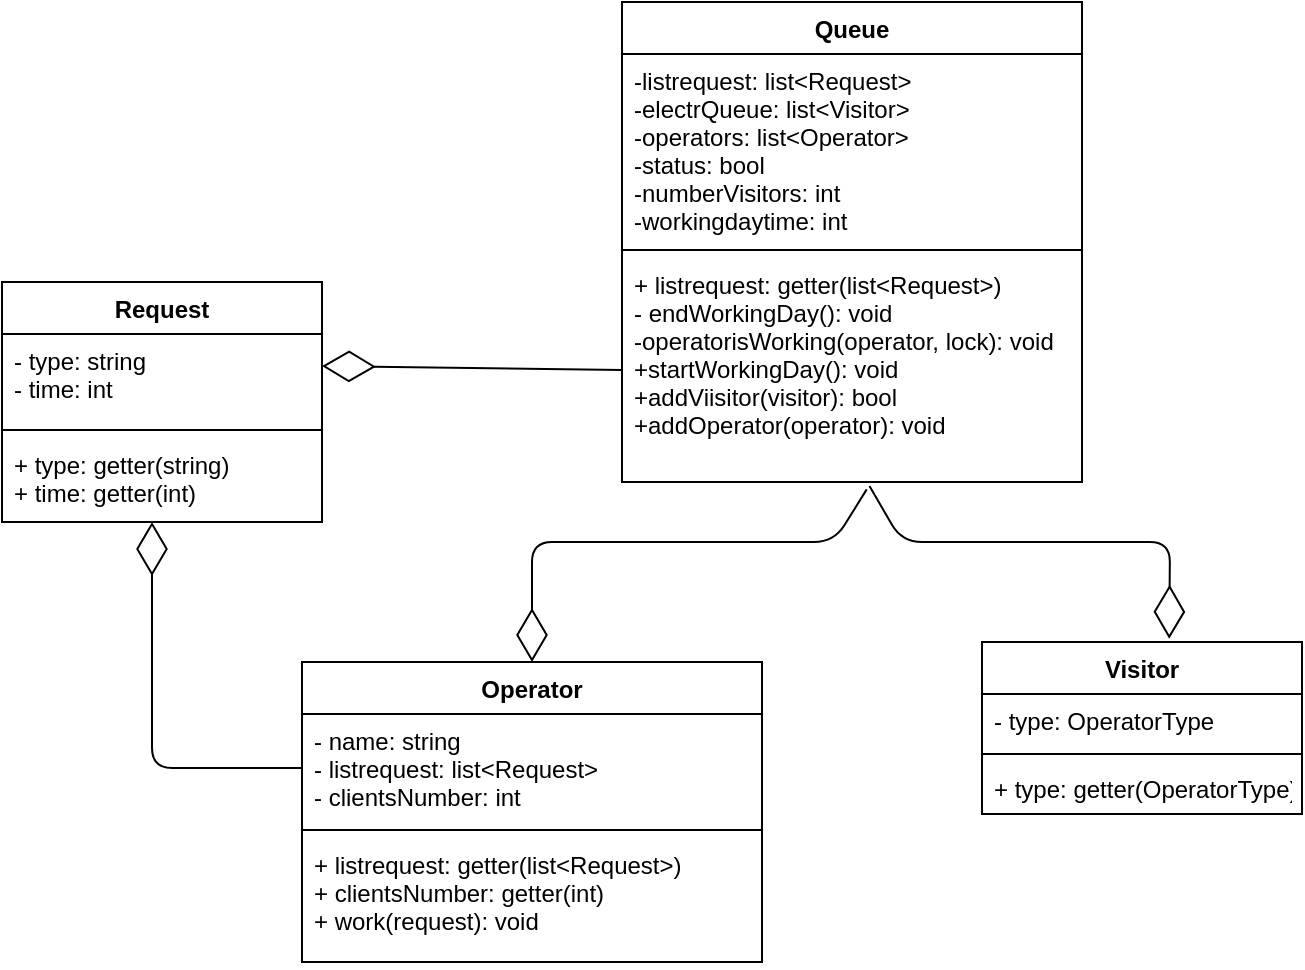 <mxfile version="14.0.5" type="device"><diagram id="yVn_JwwpmgjKM2pBcSWP" name="Page-1"><mxGraphModel dx="1154" dy="643" grid="1" gridSize="10" guides="1" tooltips="1" connect="1" arrows="1" fold="1" page="1" pageScale="1" pageWidth="827" pageHeight="1169" math="0" shadow="0"><root><mxCell id="0"/><mxCell id="1" parent="0"/><mxCell id="fT2rHDb6dAx4I4vMvbM8-1" value="Queue" style="swimlane;fontStyle=1;align=center;verticalAlign=top;childLayout=stackLayout;horizontal=1;startSize=26;horizontalStack=0;resizeParent=1;resizeParentMax=0;resizeLast=0;collapsible=1;marginBottom=0;" parent="1" vertex="1"><mxGeometry x="360" y="50" width="230" height="240" as="geometry"/></mxCell><mxCell id="fT2rHDb6dAx4I4vMvbM8-2" value="-listrequest: list&lt;Request&gt;&#10;-electrQueue: list&lt;Visitor&gt;&#10;-operators: list&lt;Operator&gt;&#10;-status: bool&#10;-numberVisitors: int&#10;-workingdaytime: int" style="text;strokeColor=none;fillColor=none;align=left;verticalAlign=top;spacingLeft=4;spacingRight=4;overflow=hidden;rotatable=0;points=[[0,0.5],[1,0.5]];portConstraint=eastwest;" parent="fT2rHDb6dAx4I4vMvbM8-1" vertex="1"><mxGeometry y="26" width="230" height="94" as="geometry"/></mxCell><mxCell id="fT2rHDb6dAx4I4vMvbM8-3" value="" style="line;strokeWidth=1;fillColor=none;align=left;verticalAlign=middle;spacingTop=-1;spacingLeft=3;spacingRight=3;rotatable=0;labelPosition=right;points=[];portConstraint=eastwest;" parent="fT2rHDb6dAx4I4vMvbM8-1" vertex="1"><mxGeometry y="120" width="230" height="8" as="geometry"/></mxCell><mxCell id="fT2rHDb6dAx4I4vMvbM8-4" value="+ listrequest: getter(list&lt;Request&gt;)&#10;- endWorkingDay(): void&#10;-operatorisWorking(operator, lock): void&#10;+startWorkingDay(): void&#10;+addViisitor(visitor): bool&#10;+addOperator(operator): void&#10;" style="text;strokeColor=none;fillColor=none;align=left;verticalAlign=top;spacingLeft=4;spacingRight=4;overflow=hidden;rotatable=0;points=[[0,0.5],[1,0.5]];portConstraint=eastwest;" parent="fT2rHDb6dAx4I4vMvbM8-1" vertex="1"><mxGeometry y="128" width="230" height="112" as="geometry"/></mxCell><mxCell id="fT2rHDb6dAx4I4vMvbM8-5" value="Operator" style="swimlane;fontStyle=1;align=center;verticalAlign=top;childLayout=stackLayout;horizontal=1;startSize=26;horizontalStack=0;resizeParent=1;resizeParentMax=0;resizeLast=0;collapsible=1;marginBottom=0;" parent="1" vertex="1"><mxGeometry x="200" y="380" width="230" height="150" as="geometry"/></mxCell><mxCell id="fT2rHDb6dAx4I4vMvbM8-6" value="- name: string&#10;- listrequest: list&lt;Request&gt;&#10;- clientsNumber: int" style="text;strokeColor=none;fillColor=none;align=left;verticalAlign=top;spacingLeft=4;spacingRight=4;overflow=hidden;rotatable=0;points=[[0,0.5],[1,0.5]];portConstraint=eastwest;" parent="fT2rHDb6dAx4I4vMvbM8-5" vertex="1"><mxGeometry y="26" width="230" height="54" as="geometry"/></mxCell><mxCell id="fT2rHDb6dAx4I4vMvbM8-7" value="" style="line;strokeWidth=1;fillColor=none;align=left;verticalAlign=middle;spacingTop=-1;spacingLeft=3;spacingRight=3;rotatable=0;labelPosition=right;points=[];portConstraint=eastwest;" parent="fT2rHDb6dAx4I4vMvbM8-5" vertex="1"><mxGeometry y="80" width="230" height="8" as="geometry"/></mxCell><mxCell id="fT2rHDb6dAx4I4vMvbM8-8" value="+ listrequest: getter(list&lt;Request&gt;)&#10;+ clientsNumber: getter(int)&#10;+ work(request): void" style="text;strokeColor=none;fillColor=none;align=left;verticalAlign=top;spacingLeft=4;spacingRight=4;overflow=hidden;rotatable=0;points=[[0,0.5],[1,0.5]];portConstraint=eastwest;" parent="fT2rHDb6dAx4I4vMvbM8-5" vertex="1"><mxGeometry y="88" width="230" height="62" as="geometry"/></mxCell><mxCell id="fT2rHDb6dAx4I4vMvbM8-9" value="Visitor" style="swimlane;fontStyle=1;align=center;verticalAlign=top;childLayout=stackLayout;horizontal=1;startSize=26;horizontalStack=0;resizeParent=1;resizeParentMax=0;resizeLast=0;collapsible=1;marginBottom=0;" parent="1" vertex="1"><mxGeometry x="540" y="370" width="160" height="86" as="geometry"/></mxCell><mxCell id="fT2rHDb6dAx4I4vMvbM8-10" value="- type: OperatorType" style="text;strokeColor=none;fillColor=none;align=left;verticalAlign=top;spacingLeft=4;spacingRight=4;overflow=hidden;rotatable=0;points=[[0,0.5],[1,0.5]];portConstraint=eastwest;" parent="fT2rHDb6dAx4I4vMvbM8-9" vertex="1"><mxGeometry y="26" width="160" height="26" as="geometry"/></mxCell><mxCell id="fT2rHDb6dAx4I4vMvbM8-11" value="" style="line;strokeWidth=1;fillColor=none;align=left;verticalAlign=middle;spacingTop=-1;spacingLeft=3;spacingRight=3;rotatable=0;labelPosition=right;points=[];portConstraint=eastwest;" parent="fT2rHDb6dAx4I4vMvbM8-9" vertex="1"><mxGeometry y="52" width="160" height="8" as="geometry"/></mxCell><mxCell id="fT2rHDb6dAx4I4vMvbM8-12" value="+ type: getter(OperatorType)" style="text;strokeColor=none;fillColor=none;align=left;verticalAlign=top;spacingLeft=4;spacingRight=4;overflow=hidden;rotatable=0;points=[[0,0.5],[1,0.5]];portConstraint=eastwest;" parent="fT2rHDb6dAx4I4vMvbM8-9" vertex="1"><mxGeometry y="60" width="160" height="26" as="geometry"/></mxCell><mxCell id="fT2rHDb6dAx4I4vMvbM8-19" value="" style="endArrow=diamondThin;endFill=0;endSize=24;html=1;exitX=0.538;exitY=1.018;exitDx=0;exitDy=0;exitPerimeter=0;entryX=0.585;entryY=-0.019;entryDx=0;entryDy=0;entryPerimeter=0;" parent="1" source="fT2rHDb6dAx4I4vMvbM8-4" target="fT2rHDb6dAx4I4vMvbM8-9" edge="1"><mxGeometry width="160" relative="1" as="geometry"><mxPoint x="550" y="280" as="sourcePoint"/><mxPoint x="710" y="280" as="targetPoint"/><Array as="points"><mxPoint x="500" y="320"/><mxPoint x="634" y="320"/></Array></mxGeometry></mxCell><mxCell id="fT2rHDb6dAx4I4vMvbM8-20" value="" style="endArrow=diamondThin;endFill=0;endSize=24;html=1;exitX=0.532;exitY=1.033;exitDx=0;exitDy=0;exitPerimeter=0;entryX=0.5;entryY=0;entryDx=0;entryDy=0;" parent="1" source="fT2rHDb6dAx4I4vMvbM8-4" target="fT2rHDb6dAx4I4vMvbM8-5" edge="1"><mxGeometry width="160" relative="1" as="geometry"><mxPoint x="690" y="260" as="sourcePoint"/><mxPoint x="850" y="260" as="targetPoint"/><Array as="points"><mxPoint x="466" y="320"/><mxPoint x="315" y="320"/></Array></mxGeometry></mxCell><mxCell id="5ioG7kKorH0IFBkGr6WD-1" value="Request" style="swimlane;fontStyle=1;align=center;verticalAlign=top;childLayout=stackLayout;horizontal=1;startSize=26;horizontalStack=0;resizeParent=1;resizeParentMax=0;resizeLast=0;collapsible=1;marginBottom=0;" vertex="1" parent="1"><mxGeometry x="50" y="190" width="160" height="120" as="geometry"/></mxCell><mxCell id="5ioG7kKorH0IFBkGr6WD-2" value="- type: string&#10;- time: int" style="text;strokeColor=none;fillColor=none;align=left;verticalAlign=top;spacingLeft=4;spacingRight=4;overflow=hidden;rotatable=0;points=[[0,0.5],[1,0.5]];portConstraint=eastwest;" vertex="1" parent="5ioG7kKorH0IFBkGr6WD-1"><mxGeometry y="26" width="160" height="44" as="geometry"/></mxCell><mxCell id="5ioG7kKorH0IFBkGr6WD-3" value="" style="line;strokeWidth=1;fillColor=none;align=left;verticalAlign=middle;spacingTop=-1;spacingLeft=3;spacingRight=3;rotatable=0;labelPosition=right;points=[];portConstraint=eastwest;" vertex="1" parent="5ioG7kKorH0IFBkGr6WD-1"><mxGeometry y="70" width="160" height="8" as="geometry"/></mxCell><mxCell id="5ioG7kKorH0IFBkGr6WD-4" value="+ type: getter(string)&#10;+ time: getter(int)" style="text;strokeColor=none;fillColor=none;align=left;verticalAlign=top;spacingLeft=4;spacingRight=4;overflow=hidden;rotatable=0;points=[[0,0.5],[1,0.5]];portConstraint=eastwest;" vertex="1" parent="5ioG7kKorH0IFBkGr6WD-1"><mxGeometry y="78" width="160" height="42" as="geometry"/></mxCell><mxCell id="5ioG7kKorH0IFBkGr6WD-5" value="" style="endArrow=diamondThin;endFill=0;endSize=24;html=1;exitX=0;exitY=0.5;exitDx=0;exitDy=0;" edge="1" parent="1" source="fT2rHDb6dAx4I4vMvbM8-4"><mxGeometry width="160" relative="1" as="geometry"><mxPoint x="330" y="330" as="sourcePoint"/><mxPoint x="210" y="232" as="targetPoint"/></mxGeometry></mxCell><mxCell id="5ioG7kKorH0IFBkGr6WD-6" value="" style="endArrow=diamondThin;endFill=0;endSize=24;html=1;exitX=0;exitY=0.5;exitDx=0;exitDy=0;" edge="1" parent="1" source="fT2rHDb6dAx4I4vMvbM8-6"><mxGeometry width="160" relative="1" as="geometry"><mxPoint x="330" y="330" as="sourcePoint"/><mxPoint x="125" y="310" as="targetPoint"/><Array as="points"><mxPoint x="125" y="433"/></Array></mxGeometry></mxCell></root></mxGraphModel></diagram></mxfile>